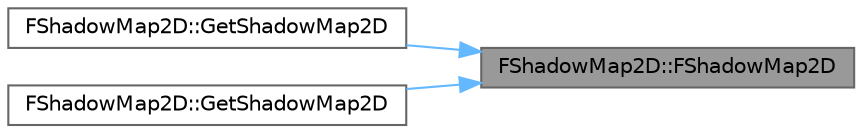 digraph "FShadowMap2D::FShadowMap2D"
{
 // INTERACTIVE_SVG=YES
 // LATEX_PDF_SIZE
  bgcolor="transparent";
  edge [fontname=Helvetica,fontsize=10,labelfontname=Helvetica,labelfontsize=10];
  node [fontname=Helvetica,fontsize=10,shape=box,height=0.2,width=0.4];
  rankdir="RL";
  Node1 [id="Node000001",label="FShadowMap2D::FShadowMap2D",height=0.2,width=0.4,color="gray40", fillcolor="grey60", style="filled", fontcolor="black",tooltip=" "];
  Node1 -> Node2 [id="edge1_Node000001_Node000002",dir="back",color="steelblue1",style="solid",tooltip=" "];
  Node2 [id="Node000002",label="FShadowMap2D::GetShadowMap2D",height=0.2,width=0.4,color="grey40", fillcolor="white", style="filled",URL="$d5/dac/classFShadowMap2D.html#ac1789ab8597c81dcf936a6ed5b56ab0f",tooltip=" "];
  Node1 -> Node3 [id="edge2_Node000001_Node000003",dir="back",color="steelblue1",style="solid",tooltip=" "];
  Node3 [id="Node000003",label="FShadowMap2D::GetShadowMap2D",height=0.2,width=0.4,color="grey40", fillcolor="white", style="filled",URL="$d5/dac/classFShadowMap2D.html#abeb4132a26aa6c274c3554e071cb215f",tooltip=" "];
}
